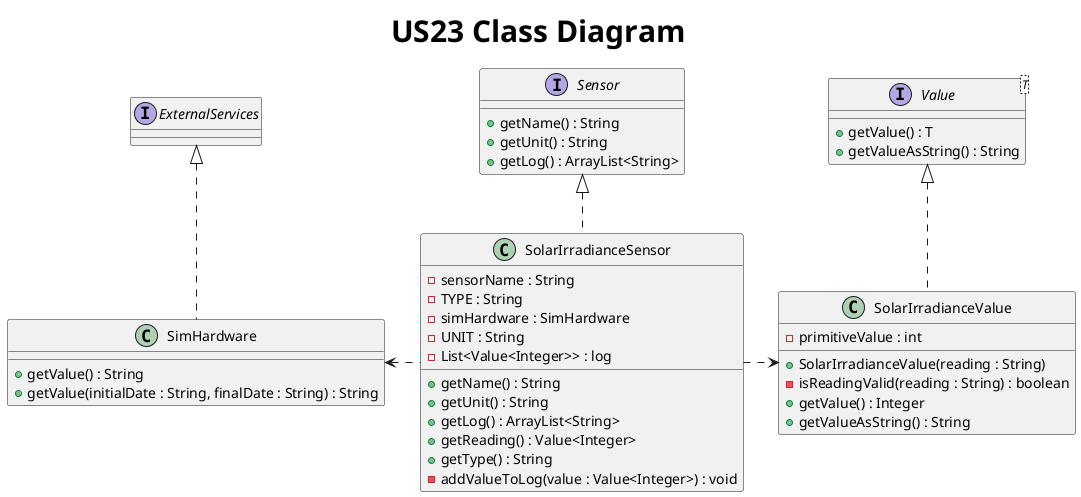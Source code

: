 @startuml
title <size: 30> US23 Class Diagram

interface Sensor {
    + getName() : String
    + getUnit() : String
    + getLog() : ArrayList<String>
}

interface Value<T> {
    + getValue() : T
    + getValueAsString() : String
}

class SimHardware {
     + getValue() : String
     + getValue(initialDate : String, finalDate : String) : String
}

class SolarIrradianceSensor {
    - sensorName : String
    - TYPE : String
    - simHardware : SimHardware
    - UNIT : String
    - List<Value<Integer>> : log

    + getName() : String
    + getUnit() : String
    + getLog() : ArrayList<String>
    + getReading() : Value<Integer>
    + getType() : String
    - addValueToLog(value : Value<Integer>) : void
}

class SolarIrradianceValue {
    - primitiveValue : int

    + SolarIrradianceValue(reading : String)
    - isReadingValid(reading : String) : boolean
    + getValue() : Integer
    + getValueAsString() : String
}

interface ExternalServices{}

Value <|.. SolarIrradianceValue
Sensor <|.. SolarIrradianceSensor
SolarIrradianceSensor .right.> SolarIrradianceValue
SolarIrradianceSensor .left.> SimHardware
ExternalServices <|.. SimHardware

@enduml